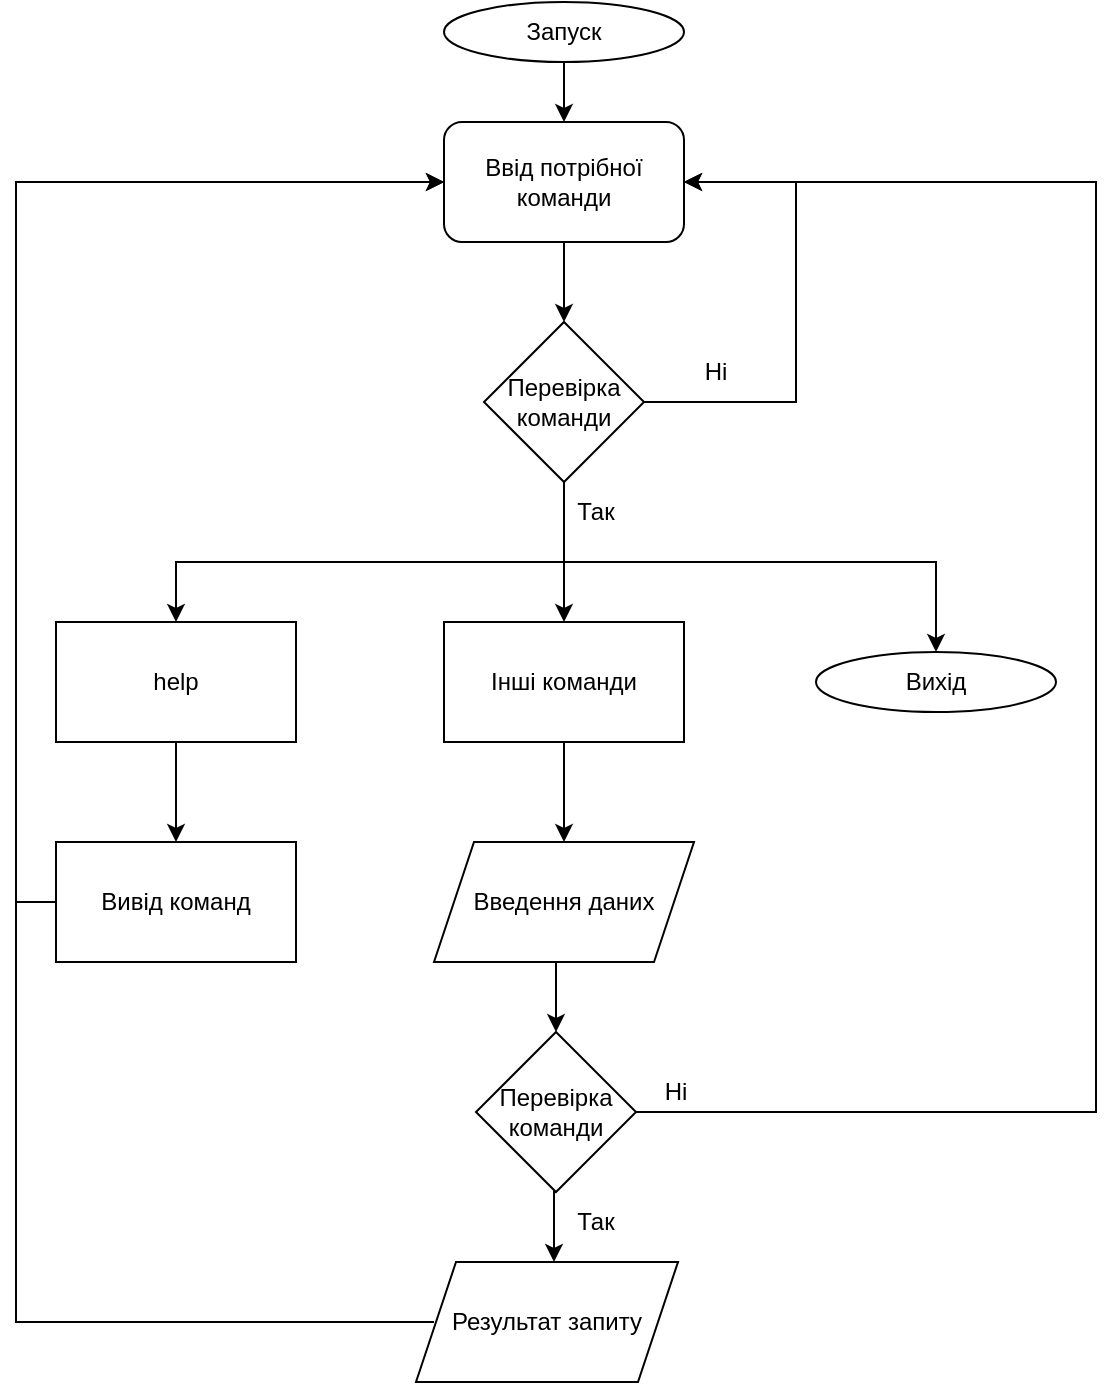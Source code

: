 <mxfile version="22.1.16" type="device">
  <diagram id="C5RBs43oDa-KdzZeNtuy" name="Page-1">
    <mxGraphModel dx="802" dy="802" grid="1" gridSize="10" guides="1" tooltips="1" connect="1" arrows="1" fold="1" page="1" pageScale="1" pageWidth="827" pageHeight="1169" math="0" shadow="0">
      <root>
        <mxCell id="WIyWlLk6GJQsqaUBKTNV-0" />
        <mxCell id="WIyWlLk6GJQsqaUBKTNV-1" parent="WIyWlLk6GJQsqaUBKTNV-0" />
        <mxCell id="1Q3RfVguzOiP8SDeDQme-0" value="Ввід потрібної команди" style="rounded=1;whiteSpace=wrap;html=1;" vertex="1" parent="WIyWlLk6GJQsqaUBKTNV-1">
          <mxGeometry x="354" y="80" width="120" height="60" as="geometry" />
        </mxCell>
        <mxCell id="1Q3RfVguzOiP8SDeDQme-3" style="edgeStyle=orthogonalEdgeStyle;rounded=0;orthogonalLoop=1;jettySize=auto;html=1;exitX=1;exitY=0.5;exitDx=0;exitDy=0;entryX=1;entryY=0.5;entryDx=0;entryDy=0;" edge="1" parent="WIyWlLk6GJQsqaUBKTNV-1" source="1Q3RfVguzOiP8SDeDQme-1" target="1Q3RfVguzOiP8SDeDQme-0">
          <mxGeometry relative="1" as="geometry">
            <Array as="points">
              <mxPoint x="530" y="220" />
              <mxPoint x="530" y="110" />
            </Array>
          </mxGeometry>
        </mxCell>
        <mxCell id="1Q3RfVguzOiP8SDeDQme-6" style="edgeStyle=orthogonalEdgeStyle;rounded=0;orthogonalLoop=1;jettySize=auto;html=1;exitX=0.5;exitY=1;exitDx=0;exitDy=0;entryX=0.5;entryY=0;entryDx=0;entryDy=0;" edge="1" parent="WIyWlLk6GJQsqaUBKTNV-1" source="1Q3RfVguzOiP8SDeDQme-1" target="1Q3RfVguzOiP8SDeDQme-5">
          <mxGeometry relative="1" as="geometry">
            <Array as="points">
              <mxPoint x="414" y="300" />
              <mxPoint x="220" y="300" />
            </Array>
          </mxGeometry>
        </mxCell>
        <mxCell id="1Q3RfVguzOiP8SDeDQme-28" style="edgeStyle=orthogonalEdgeStyle;rounded=0;orthogonalLoop=1;jettySize=auto;html=1;exitX=0.5;exitY=1;exitDx=0;exitDy=0;entryX=0.5;entryY=0;entryDx=0;entryDy=0;" edge="1" parent="WIyWlLk6GJQsqaUBKTNV-1" source="1Q3RfVguzOiP8SDeDQme-1" target="1Q3RfVguzOiP8SDeDQme-8">
          <mxGeometry relative="1" as="geometry" />
        </mxCell>
        <mxCell id="1Q3RfVguzOiP8SDeDQme-29" style="edgeStyle=orthogonalEdgeStyle;rounded=0;orthogonalLoop=1;jettySize=auto;html=1;exitX=0.5;exitY=1;exitDx=0;exitDy=0;entryX=0.5;entryY=0;entryDx=0;entryDy=0;" edge="1" parent="WIyWlLk6GJQsqaUBKTNV-1" source="1Q3RfVguzOiP8SDeDQme-1" target="1Q3RfVguzOiP8SDeDQme-25">
          <mxGeometry relative="1" as="geometry">
            <Array as="points">
              <mxPoint x="414" y="300" />
              <mxPoint x="600" y="300" />
            </Array>
          </mxGeometry>
        </mxCell>
        <mxCell id="1Q3RfVguzOiP8SDeDQme-1" value="Перевірка&lt;br&gt;команди" style="rhombus;whiteSpace=wrap;html=1;" vertex="1" parent="WIyWlLk6GJQsqaUBKTNV-1">
          <mxGeometry x="374" y="180" width="80" height="80" as="geometry" />
        </mxCell>
        <mxCell id="1Q3RfVguzOiP8SDeDQme-2" value="" style="endArrow=classic;html=1;rounded=0;entryX=0.5;entryY=0;entryDx=0;entryDy=0;exitX=0.5;exitY=1;exitDx=0;exitDy=0;" edge="1" parent="WIyWlLk6GJQsqaUBKTNV-1" source="1Q3RfVguzOiP8SDeDQme-0" target="1Q3RfVguzOiP8SDeDQme-1">
          <mxGeometry width="50" height="50" relative="1" as="geometry">
            <mxPoint x="420" y="370" as="sourcePoint" />
            <mxPoint x="470" y="320" as="targetPoint" />
          </mxGeometry>
        </mxCell>
        <mxCell id="1Q3RfVguzOiP8SDeDQme-4" value="Ні" style="text;html=1;strokeColor=none;fillColor=none;align=center;verticalAlign=middle;whiteSpace=wrap;rounded=0;" vertex="1" parent="WIyWlLk6GJQsqaUBKTNV-1">
          <mxGeometry x="460" y="190" width="60" height="30" as="geometry" />
        </mxCell>
        <mxCell id="1Q3RfVguzOiP8SDeDQme-11" style="edgeStyle=orthogonalEdgeStyle;rounded=0;orthogonalLoop=1;jettySize=auto;html=1;exitX=0.5;exitY=1;exitDx=0;exitDy=0;entryX=0.5;entryY=0;entryDx=0;entryDy=0;" edge="1" parent="WIyWlLk6GJQsqaUBKTNV-1" source="1Q3RfVguzOiP8SDeDQme-5" target="1Q3RfVguzOiP8SDeDQme-10">
          <mxGeometry relative="1" as="geometry" />
        </mxCell>
        <mxCell id="1Q3RfVguzOiP8SDeDQme-5" value="help" style="rounded=0;whiteSpace=wrap;html=1;" vertex="1" parent="WIyWlLk6GJQsqaUBKTNV-1">
          <mxGeometry x="160" y="330" width="120" height="60" as="geometry" />
        </mxCell>
        <mxCell id="1Q3RfVguzOiP8SDeDQme-7" value="Так" style="text;html=1;strokeColor=none;fillColor=none;align=center;verticalAlign=middle;whiteSpace=wrap;rounded=0;" vertex="1" parent="WIyWlLk6GJQsqaUBKTNV-1">
          <mxGeometry x="400" y="260" width="60" height="30" as="geometry" />
        </mxCell>
        <mxCell id="1Q3RfVguzOiP8SDeDQme-27" style="edgeStyle=orthogonalEdgeStyle;rounded=0;orthogonalLoop=1;jettySize=auto;html=1;exitX=0.5;exitY=1;exitDx=0;exitDy=0;entryX=0.5;entryY=0;entryDx=0;entryDy=0;" edge="1" parent="WIyWlLk6GJQsqaUBKTNV-1" source="1Q3RfVguzOiP8SDeDQme-8" target="1Q3RfVguzOiP8SDeDQme-19">
          <mxGeometry relative="1" as="geometry" />
        </mxCell>
        <mxCell id="1Q3RfVguzOiP8SDeDQme-8" value="Інші команди" style="rounded=0;whiteSpace=wrap;html=1;" vertex="1" parent="WIyWlLk6GJQsqaUBKTNV-1">
          <mxGeometry x="354" y="330" width="120" height="60" as="geometry" />
        </mxCell>
        <mxCell id="1Q3RfVguzOiP8SDeDQme-12" style="edgeStyle=orthogonalEdgeStyle;rounded=0;orthogonalLoop=1;jettySize=auto;html=1;exitX=0;exitY=0.5;exitDx=0;exitDy=0;entryX=0;entryY=0.5;entryDx=0;entryDy=0;" edge="1" parent="WIyWlLk6GJQsqaUBKTNV-1" source="1Q3RfVguzOiP8SDeDQme-10" target="1Q3RfVguzOiP8SDeDQme-0">
          <mxGeometry relative="1" as="geometry" />
        </mxCell>
        <mxCell id="1Q3RfVguzOiP8SDeDQme-10" value="Вивід команд" style="rounded=0;whiteSpace=wrap;html=1;" vertex="1" parent="WIyWlLk6GJQsqaUBKTNV-1">
          <mxGeometry x="160" y="440" width="120" height="60" as="geometry" />
        </mxCell>
        <mxCell id="1Q3RfVguzOiP8SDeDQme-17" style="edgeStyle=orthogonalEdgeStyle;rounded=0;orthogonalLoop=1;jettySize=auto;html=1;exitX=1;exitY=0.5;exitDx=0;exitDy=0;entryX=1;entryY=0.5;entryDx=0;entryDy=0;" edge="1" parent="WIyWlLk6GJQsqaUBKTNV-1" source="1Q3RfVguzOiP8SDeDQme-15" target="1Q3RfVguzOiP8SDeDQme-0">
          <mxGeometry relative="1" as="geometry">
            <Array as="points">
              <mxPoint x="680" y="575" />
              <mxPoint x="680" y="110" />
            </Array>
          </mxGeometry>
        </mxCell>
        <mxCell id="1Q3RfVguzOiP8SDeDQme-26" style="edgeStyle=orthogonalEdgeStyle;rounded=0;orthogonalLoop=1;jettySize=auto;html=1;exitX=0.5;exitY=1;exitDx=0;exitDy=0;entryX=0.5;entryY=0;entryDx=0;entryDy=0;" edge="1" parent="WIyWlLk6GJQsqaUBKTNV-1" source="1Q3RfVguzOiP8SDeDQme-15">
          <mxGeometry relative="1" as="geometry">
            <mxPoint x="409" y="650" as="targetPoint" />
          </mxGeometry>
        </mxCell>
        <mxCell id="1Q3RfVguzOiP8SDeDQme-15" value="Перевірка&lt;br&gt;команди" style="rhombus;whiteSpace=wrap;html=1;" vertex="1" parent="WIyWlLk6GJQsqaUBKTNV-1">
          <mxGeometry x="370" y="535" width="80" height="80" as="geometry" />
        </mxCell>
        <mxCell id="1Q3RfVguzOiP8SDeDQme-18" value="Ні" style="text;html=1;strokeColor=none;fillColor=none;align=center;verticalAlign=middle;whiteSpace=wrap;rounded=0;" vertex="1" parent="WIyWlLk6GJQsqaUBKTNV-1">
          <mxGeometry x="440" y="550" width="60" height="30" as="geometry" />
        </mxCell>
        <mxCell id="1Q3RfVguzOiP8SDeDQme-30" style="edgeStyle=orthogonalEdgeStyle;rounded=0;orthogonalLoop=1;jettySize=auto;html=1;exitX=0.5;exitY=1;exitDx=0;exitDy=0;entryX=0.5;entryY=0;entryDx=0;entryDy=0;" edge="1" parent="WIyWlLk6GJQsqaUBKTNV-1" source="1Q3RfVguzOiP8SDeDQme-19" target="1Q3RfVguzOiP8SDeDQme-15">
          <mxGeometry relative="1" as="geometry" />
        </mxCell>
        <mxCell id="1Q3RfVguzOiP8SDeDQme-19" value="Введення даних" style="shape=parallelogram;perimeter=parallelogramPerimeter;whiteSpace=wrap;html=1;fixedSize=1;" vertex="1" parent="WIyWlLk6GJQsqaUBKTNV-1">
          <mxGeometry x="349" y="440" width="130" height="60" as="geometry" />
        </mxCell>
        <mxCell id="1Q3RfVguzOiP8SDeDQme-21" style="edgeStyle=orthogonalEdgeStyle;rounded=0;orthogonalLoop=1;jettySize=auto;html=1;exitX=0.5;exitY=1;exitDx=0;exitDy=0;entryX=0.5;entryY=0;entryDx=0;entryDy=0;" edge="1" parent="WIyWlLk6GJQsqaUBKTNV-1" source="1Q3RfVguzOiP8SDeDQme-20" target="1Q3RfVguzOiP8SDeDQme-0">
          <mxGeometry relative="1" as="geometry" />
        </mxCell>
        <mxCell id="1Q3RfVguzOiP8SDeDQme-20" value="Запуск" style="ellipse;whiteSpace=wrap;html=1;" vertex="1" parent="WIyWlLk6GJQsqaUBKTNV-1">
          <mxGeometry x="354" y="20" width="120" height="30" as="geometry" />
        </mxCell>
        <mxCell id="1Q3RfVguzOiP8SDeDQme-31" style="edgeStyle=orthogonalEdgeStyle;rounded=0;orthogonalLoop=1;jettySize=auto;html=1;exitX=0;exitY=0.5;exitDx=0;exitDy=0;entryX=0;entryY=0.5;entryDx=0;entryDy=0;" edge="1" parent="WIyWlLk6GJQsqaUBKTNV-1" target="1Q3RfVguzOiP8SDeDQme-0">
          <mxGeometry relative="1" as="geometry">
            <mxPoint x="349" y="680" as="sourcePoint" />
            <Array as="points">
              <mxPoint x="140" y="680" />
              <mxPoint x="140" y="110" />
            </Array>
          </mxGeometry>
        </mxCell>
        <mxCell id="1Q3RfVguzOiP8SDeDQme-24" value="Так" style="text;html=1;strokeColor=none;fillColor=none;align=center;verticalAlign=middle;whiteSpace=wrap;rounded=0;" vertex="1" parent="WIyWlLk6GJQsqaUBKTNV-1">
          <mxGeometry x="400" y="615" width="60" height="30" as="geometry" />
        </mxCell>
        <mxCell id="1Q3RfVguzOiP8SDeDQme-25" value="Вихід" style="ellipse;whiteSpace=wrap;html=1;" vertex="1" parent="WIyWlLk6GJQsqaUBKTNV-1">
          <mxGeometry x="540" y="345" width="120" height="30" as="geometry" />
        </mxCell>
        <mxCell id="1Q3RfVguzOiP8SDeDQme-32" value="Результат запиту" style="shape=parallelogram;perimeter=parallelogramPerimeter;whiteSpace=wrap;html=1;fixedSize=1;" vertex="1" parent="WIyWlLk6GJQsqaUBKTNV-1">
          <mxGeometry x="340" y="650" width="131" height="60" as="geometry" />
        </mxCell>
      </root>
    </mxGraphModel>
  </diagram>
</mxfile>
